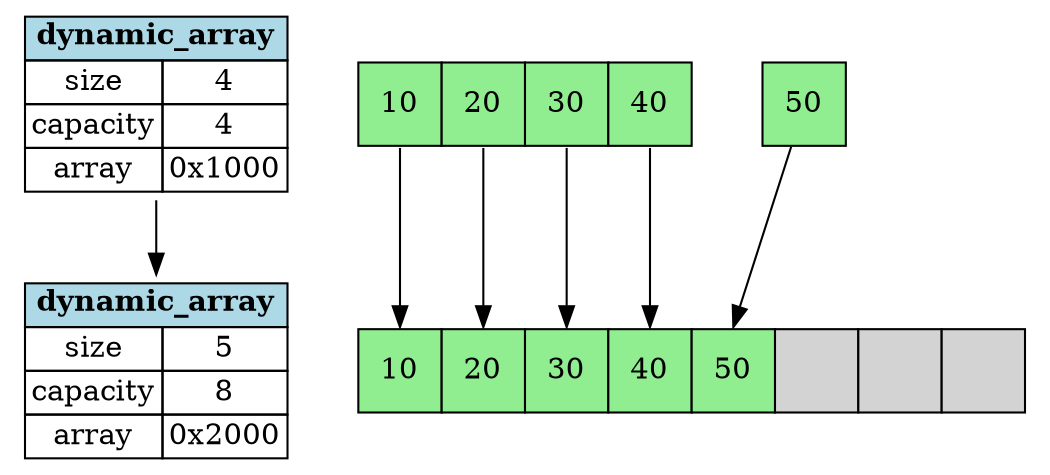 digraph DynamicallyGrowingArray {
    // General styling for the graph
    graph [rankdir="TB", splines=line];
    node [shape=plaintext];

    // Node for the main structure (like the 'dynamic_array' struct)
    struct_node [
        label=<
            <TABLE BORDER="0" CELLBORDER="1" CELLSPACING="0">
                <TR><TD COLSPAN="2" BGCOLOR="lightblue"><B>dynamic_array</B></TD></TR>
                <TR><TD>size</TD><TD>4</TD></TR>
                <TR><TD>capacity</TD><TD>4</TD></TR>
                <TR><TD PORT="ptr">array</TD><TD>0x1000</TD></TR>
            </TABLE>
        >
    ];
    
    

    // Nodes for the actual array in memory
    // Using a record shape to make it look like a contiguous block
    array_node [
        label=<
            <TABLE BORDER="0" CELLBORDER="1" CELLSPACING="0">
                <TR>
                    <TD PORT="i0" WIDTH="40" HEIGHT="40" BGCOLOR="lightgreen">10</TD>
                    <TD PORT="i1" WIDTH="40" HEIGHT="40" BGCOLOR="lightgreen">20</TD>
                    <TD PORT="i2" WIDTH="40" HEIGHT="40" BGCOLOR="lightgreen">30</TD>
                    <TD PORT="i3" WIDTH="40" HEIGHT="40" BGCOLOR="lightgreen">40</TD>
                    <TD PORT="i4" WIDTH="40" HEIGHT="40" BGCOLOR="lightgreen">50</TD>
                    <TD PORT="i5" WIDTH="40" HEIGHT="40" BGCOLOR="lightgray"></TD>
                    <TD PORT="i6" WIDTH="40" HEIGHT="40" BGCOLOR="lightgray"></TD>
                    <TD PORT="i7" WIDTH="40" HEIGHT="40" BGCOLOR="lightgray"></TD>
                </TR>
            </TABLE>
        >
    ];
    
    array_node2 [
        label=<
            <TABLE BORDER="0" CELLBORDER="1" CELLSPACING="0">
                <TR>
                    <TD PORT="i0" WIDTH="40" HEIGHT="40" BGCOLOR="lightgreen">10</TD>
                    <TD PORT="i1" WIDTH="40" HEIGHT="40" BGCOLOR="lightgreen">20</TD>
                    <TD PORT="i2" WIDTH="40" HEIGHT="40" BGCOLOR="lightgreen">30</TD>
                    <TD PORT="i3" WIDTH="40" HEIGHT="40" BGCOLOR="lightgreen">40</TD>
                    
                </TR>
            </TABLE>
        >
    ];
    
    new_element [
        label=<
            <TABLE BORDER="0" CELLBORDER="1" CELLSPACING="0">
                <TR>
                    <TD PORT="i0" WIDTH="40" HEIGHT="40" BGCOLOR="lightgreen">50</TD>
                    
                </TR>
            </TABLE>
        >
    ];
    
    // Node for the main structure (like the 'dynamic_array' struct)
    struct_node2 [
        label=<
            <TABLE BORDER="0" CELLBORDER="1" CELLSPACING="0">
                <TR><TD COLSPAN="2" BGCOLOR="lightblue"><B>dynamic_array</B></TD></TR>
                <TR><TD>size</TD><TD>5</TD></TR>
                <TR><TD>capacity</TD><TD>8</TD></TR>
                <TR><TD PORT="ptr">array</TD><TD>0x2000</TD></TR>
            </TABLE>
        >
    ];

    
    

    // Edge from the 'array' pointer in the struct to the first element of the memory block
    //struct_node:ptr -> array_node:i0:w [xlabel="  (Heap Memory)"]
    array_node2:i0 -> array_node:i0
    array_node2:i1 -> array_node:i1
    array_node2:i2 -> array_node:i2
    array_node2:i3 -> array_node:i3
    new_element:i0 -> array_node:i4
    struct_node -> struct_node2


}